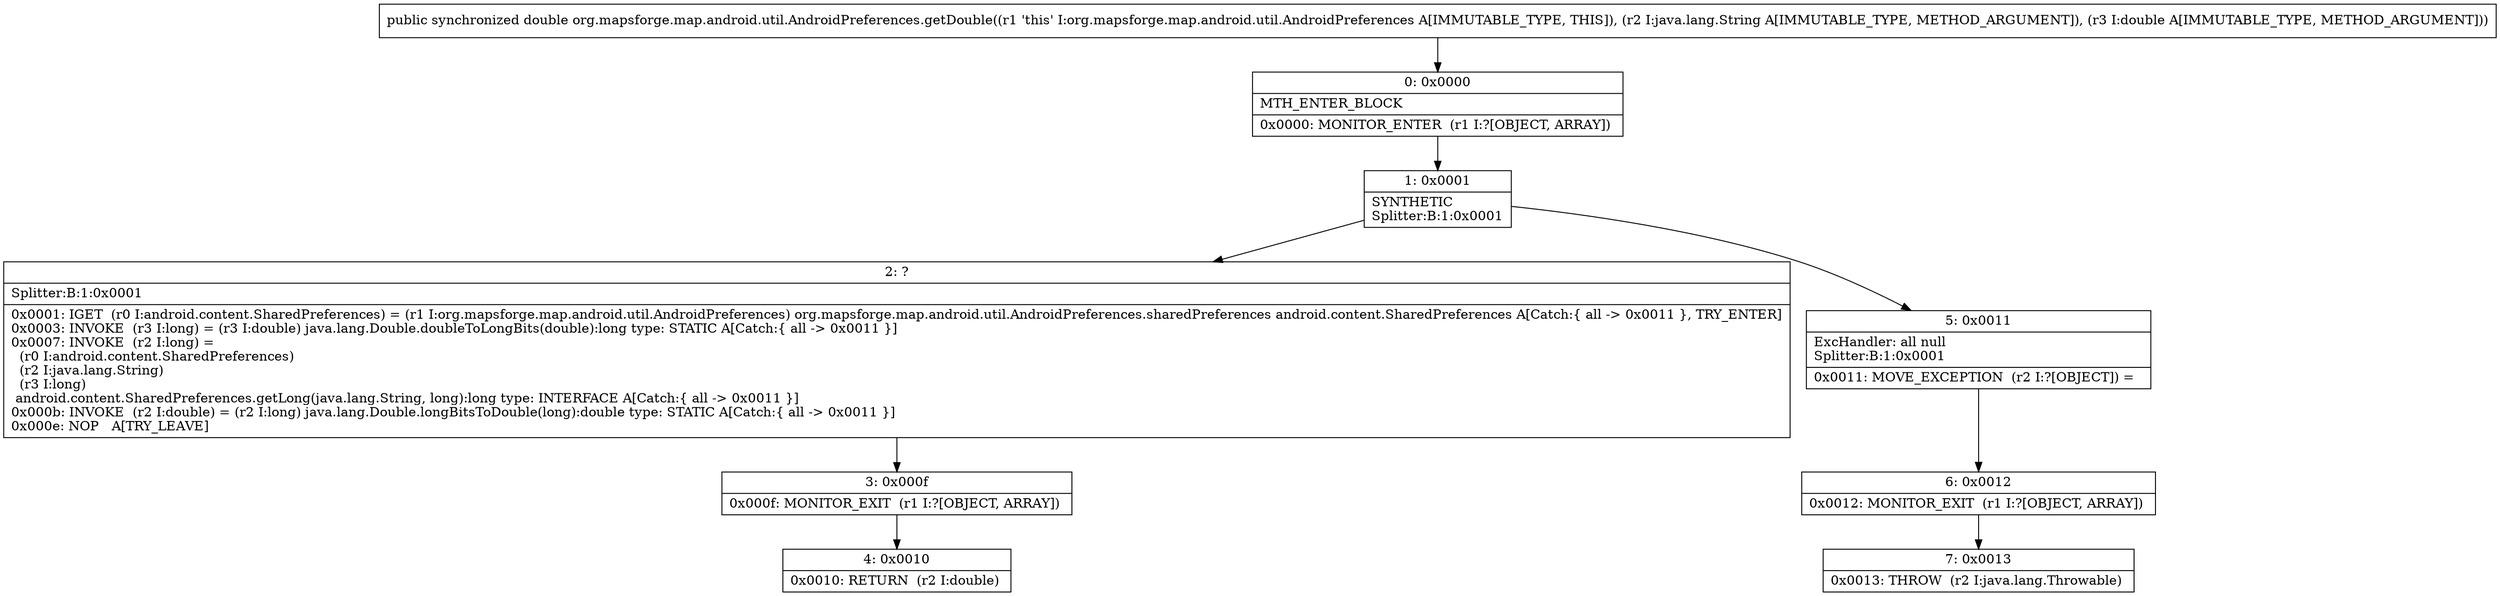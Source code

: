 digraph "CFG fororg.mapsforge.map.android.util.AndroidPreferences.getDouble(Ljava\/lang\/String;D)D" {
Node_0 [shape=record,label="{0\:\ 0x0000|MTH_ENTER_BLOCK\l|0x0000: MONITOR_ENTER  (r1 I:?[OBJECT, ARRAY]) \l}"];
Node_1 [shape=record,label="{1\:\ 0x0001|SYNTHETIC\lSplitter:B:1:0x0001\l}"];
Node_2 [shape=record,label="{2\:\ ?|Splitter:B:1:0x0001\l|0x0001: IGET  (r0 I:android.content.SharedPreferences) = (r1 I:org.mapsforge.map.android.util.AndroidPreferences) org.mapsforge.map.android.util.AndroidPreferences.sharedPreferences android.content.SharedPreferences A[Catch:\{ all \-\> 0x0011 \}, TRY_ENTER]\l0x0003: INVOKE  (r3 I:long) = (r3 I:double) java.lang.Double.doubleToLongBits(double):long type: STATIC A[Catch:\{ all \-\> 0x0011 \}]\l0x0007: INVOKE  (r2 I:long) = \l  (r0 I:android.content.SharedPreferences)\l  (r2 I:java.lang.String)\l  (r3 I:long)\l android.content.SharedPreferences.getLong(java.lang.String, long):long type: INTERFACE A[Catch:\{ all \-\> 0x0011 \}]\l0x000b: INVOKE  (r2 I:double) = (r2 I:long) java.lang.Double.longBitsToDouble(long):double type: STATIC A[Catch:\{ all \-\> 0x0011 \}]\l0x000e: NOP   A[TRY_LEAVE]\l}"];
Node_3 [shape=record,label="{3\:\ 0x000f|0x000f: MONITOR_EXIT  (r1 I:?[OBJECT, ARRAY]) \l}"];
Node_4 [shape=record,label="{4\:\ 0x0010|0x0010: RETURN  (r2 I:double) \l}"];
Node_5 [shape=record,label="{5\:\ 0x0011|ExcHandler: all null\lSplitter:B:1:0x0001\l|0x0011: MOVE_EXCEPTION  (r2 I:?[OBJECT]) =  \l}"];
Node_6 [shape=record,label="{6\:\ 0x0012|0x0012: MONITOR_EXIT  (r1 I:?[OBJECT, ARRAY]) \l}"];
Node_7 [shape=record,label="{7\:\ 0x0013|0x0013: THROW  (r2 I:java.lang.Throwable) \l}"];
MethodNode[shape=record,label="{public synchronized double org.mapsforge.map.android.util.AndroidPreferences.getDouble((r1 'this' I:org.mapsforge.map.android.util.AndroidPreferences A[IMMUTABLE_TYPE, THIS]), (r2 I:java.lang.String A[IMMUTABLE_TYPE, METHOD_ARGUMENT]), (r3 I:double A[IMMUTABLE_TYPE, METHOD_ARGUMENT])) }"];
MethodNode -> Node_0;
Node_0 -> Node_1;
Node_1 -> Node_2;
Node_1 -> Node_5;
Node_2 -> Node_3;
Node_3 -> Node_4;
Node_5 -> Node_6;
Node_6 -> Node_7;
}

